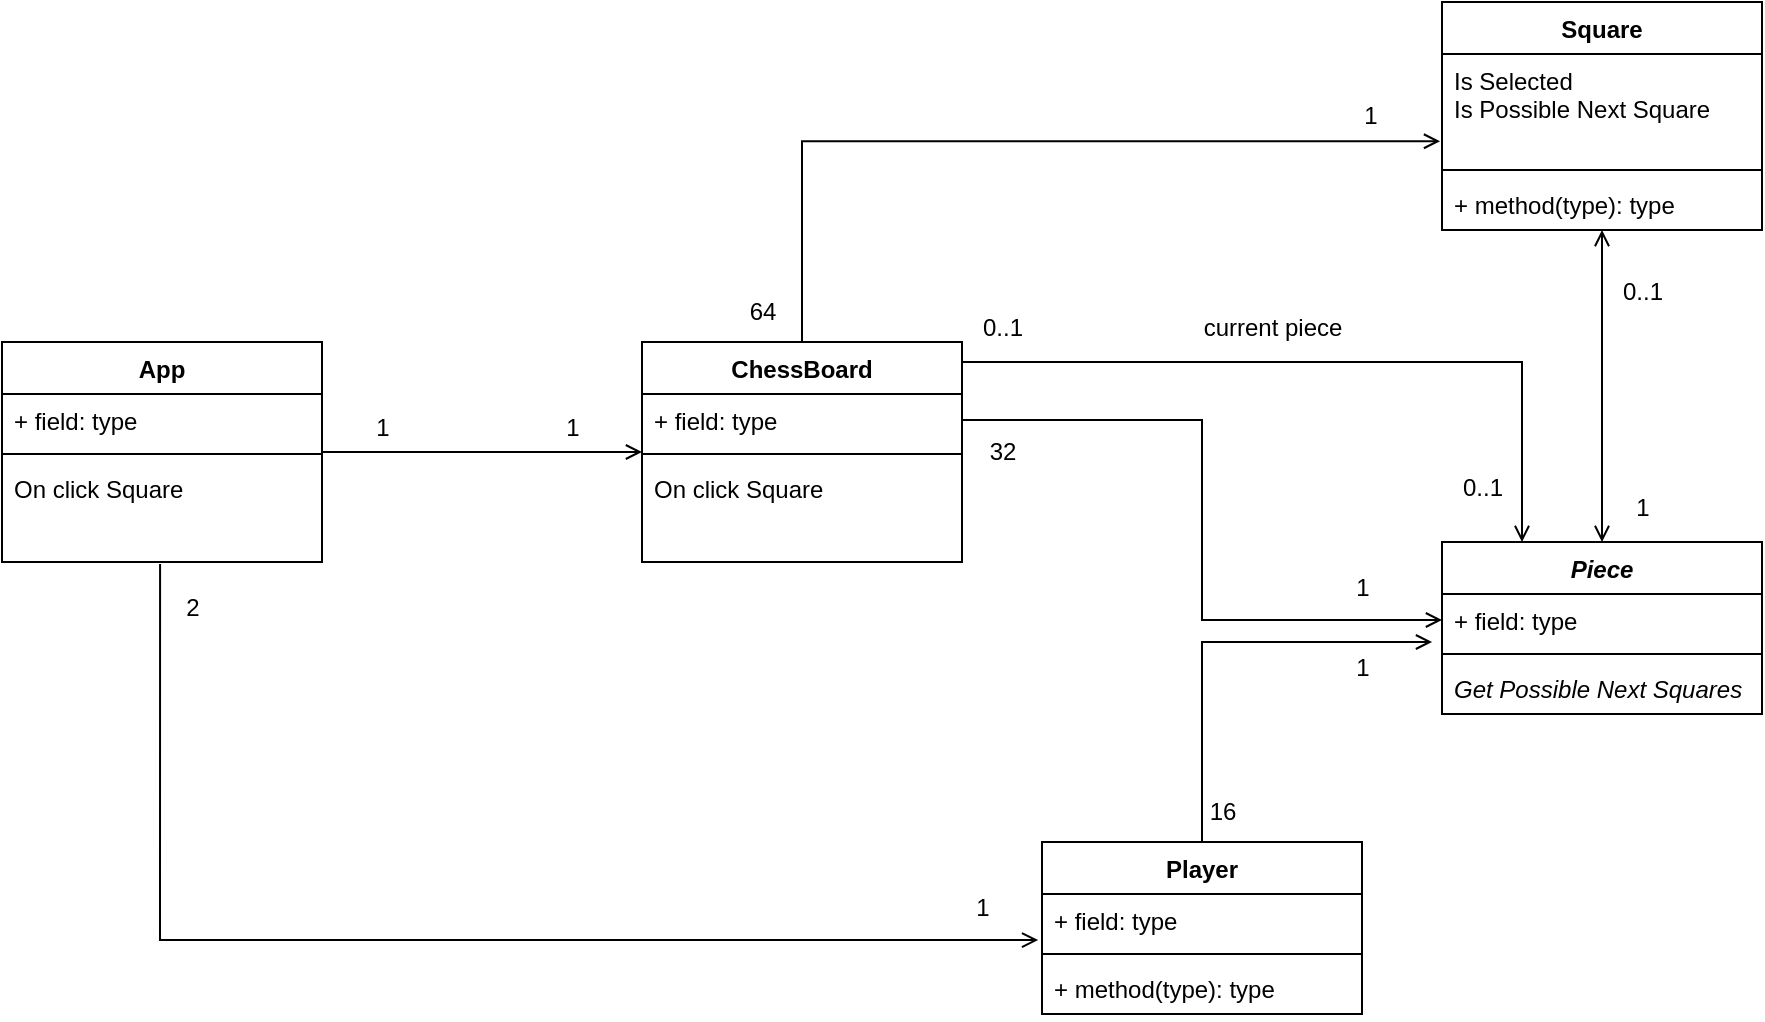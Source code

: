 <mxfile version="22.1.20" type="device">
  <diagram id="C5RBs43oDa-KdzZeNtuy" name="Page-1">
    <mxGraphModel dx="2261" dy="772" grid="1" gridSize="10" guides="1" tooltips="1" connect="1" arrows="1" fold="1" page="1" pageScale="1" pageWidth="827" pageHeight="1169" math="0" shadow="0">
      <root>
        <mxCell id="WIyWlLk6GJQsqaUBKTNV-0" />
        <mxCell id="WIyWlLk6GJQsqaUBKTNV-1" parent="WIyWlLk6GJQsqaUBKTNV-0" />
        <mxCell id="Od-CjgZTnDThgDotF2Tj-32" style="edgeStyle=orthogonalEdgeStyle;rounded=0;orthogonalLoop=1;jettySize=auto;html=1;entryX=0.25;entryY=0;entryDx=0;entryDy=0;endArrow=open;endFill=0;" edge="1" parent="WIyWlLk6GJQsqaUBKTNV-1" source="Od-CjgZTnDThgDotF2Tj-0" target="Od-CjgZTnDThgDotF2Tj-11">
          <mxGeometry relative="1" as="geometry">
            <Array as="points">
              <mxPoint x="490" y="730" />
            </Array>
          </mxGeometry>
        </mxCell>
        <mxCell id="Od-CjgZTnDThgDotF2Tj-0" value="ChessBoard" style="swimlane;fontStyle=1;align=center;verticalAlign=top;childLayout=stackLayout;horizontal=1;startSize=26;horizontalStack=0;resizeParent=1;resizeParentMax=0;resizeLast=0;collapsible=1;marginBottom=0;whiteSpace=wrap;html=1;" vertex="1" parent="WIyWlLk6GJQsqaUBKTNV-1">
          <mxGeometry x="50" y="720" width="160" height="110" as="geometry" />
        </mxCell>
        <mxCell id="Od-CjgZTnDThgDotF2Tj-1" value="+ field: type" style="text;strokeColor=none;fillColor=none;align=left;verticalAlign=top;spacingLeft=4;spacingRight=4;overflow=hidden;rotatable=0;points=[[0,0.5],[1,0.5]];portConstraint=eastwest;whiteSpace=wrap;html=1;" vertex="1" parent="Od-CjgZTnDThgDotF2Tj-0">
          <mxGeometry y="26" width="160" height="26" as="geometry" />
        </mxCell>
        <mxCell id="Od-CjgZTnDThgDotF2Tj-2" value="" style="line;strokeWidth=1;fillColor=none;align=left;verticalAlign=middle;spacingTop=-1;spacingLeft=3;spacingRight=3;rotatable=0;labelPosition=right;points=[];portConstraint=eastwest;strokeColor=inherit;" vertex="1" parent="Od-CjgZTnDThgDotF2Tj-0">
          <mxGeometry y="52" width="160" height="8" as="geometry" />
        </mxCell>
        <mxCell id="Od-CjgZTnDThgDotF2Tj-3" value="On click Square" style="text;strokeColor=none;fillColor=none;align=left;verticalAlign=top;spacingLeft=4;spacingRight=4;overflow=hidden;rotatable=0;points=[[0,0.5],[1,0.5]];portConstraint=eastwest;whiteSpace=wrap;html=1;" vertex="1" parent="Od-CjgZTnDThgDotF2Tj-0">
          <mxGeometry y="60" width="160" height="50" as="geometry" />
        </mxCell>
        <mxCell id="Od-CjgZTnDThgDotF2Tj-29" style="edgeStyle=orthogonalEdgeStyle;rounded=0;orthogonalLoop=1;jettySize=auto;html=1;entryX=0.5;entryY=0;entryDx=0;entryDy=0;endArrow=open;endFill=0;startArrow=open;startFill=0;" edge="1" parent="WIyWlLk6GJQsqaUBKTNV-1" source="Od-CjgZTnDThgDotF2Tj-4" target="Od-CjgZTnDThgDotF2Tj-11">
          <mxGeometry relative="1" as="geometry" />
        </mxCell>
        <mxCell id="Od-CjgZTnDThgDotF2Tj-4" value="Square" style="swimlane;fontStyle=1;align=center;verticalAlign=top;childLayout=stackLayout;horizontal=1;startSize=26;horizontalStack=0;resizeParent=1;resizeParentMax=0;resizeLast=0;collapsible=1;marginBottom=0;whiteSpace=wrap;html=1;" vertex="1" parent="WIyWlLk6GJQsqaUBKTNV-1">
          <mxGeometry x="450" y="550" width="160" height="114" as="geometry" />
        </mxCell>
        <mxCell id="Od-CjgZTnDThgDotF2Tj-5" value="Is Selected&lt;br&gt;Is Possible Next Square" style="text;strokeColor=none;fillColor=none;align=left;verticalAlign=top;spacingLeft=4;spacingRight=4;overflow=hidden;rotatable=0;points=[[0,0.5],[1,0.5]];portConstraint=eastwest;whiteSpace=wrap;html=1;" vertex="1" parent="Od-CjgZTnDThgDotF2Tj-4">
          <mxGeometry y="26" width="160" height="54" as="geometry" />
        </mxCell>
        <mxCell id="Od-CjgZTnDThgDotF2Tj-6" value="" style="line;strokeWidth=1;fillColor=none;align=left;verticalAlign=middle;spacingTop=-1;spacingLeft=3;spacingRight=3;rotatable=0;labelPosition=right;points=[];portConstraint=eastwest;strokeColor=inherit;" vertex="1" parent="Od-CjgZTnDThgDotF2Tj-4">
          <mxGeometry y="80" width="160" height="8" as="geometry" />
        </mxCell>
        <mxCell id="Od-CjgZTnDThgDotF2Tj-7" value="+ method(type): type" style="text;strokeColor=none;fillColor=none;align=left;verticalAlign=top;spacingLeft=4;spacingRight=4;overflow=hidden;rotatable=0;points=[[0,0.5],[1,0.5]];portConstraint=eastwest;whiteSpace=wrap;html=1;" vertex="1" parent="Od-CjgZTnDThgDotF2Tj-4">
          <mxGeometry y="88" width="160" height="26" as="geometry" />
        </mxCell>
        <mxCell id="Od-CjgZTnDThgDotF2Tj-8" style="edgeStyle=orthogonalEdgeStyle;rounded=0;orthogonalLoop=1;jettySize=auto;html=1;entryX=-0.006;entryY=0.808;entryDx=0;entryDy=0;entryPerimeter=0;endArrow=open;endFill=0;" edge="1" parent="WIyWlLk6GJQsqaUBKTNV-1" source="Od-CjgZTnDThgDotF2Tj-0" target="Od-CjgZTnDThgDotF2Tj-5">
          <mxGeometry relative="1" as="geometry" />
        </mxCell>
        <mxCell id="Od-CjgZTnDThgDotF2Tj-9" value="64" style="text;html=1;align=center;verticalAlign=middle;resizable=0;points=[];autosize=1;strokeColor=none;fillColor=none;" vertex="1" parent="WIyWlLk6GJQsqaUBKTNV-1">
          <mxGeometry x="90" y="690" width="40" height="30" as="geometry" />
        </mxCell>
        <mxCell id="Od-CjgZTnDThgDotF2Tj-10" value="1" style="text;html=1;align=center;verticalAlign=middle;resizable=0;points=[];autosize=1;strokeColor=none;fillColor=none;" vertex="1" parent="WIyWlLk6GJQsqaUBKTNV-1">
          <mxGeometry x="399" y="592" width="30" height="30" as="geometry" />
        </mxCell>
        <mxCell id="Od-CjgZTnDThgDotF2Tj-11" value="&lt;i&gt;Piece&lt;/i&gt;" style="swimlane;fontStyle=1;align=center;verticalAlign=top;childLayout=stackLayout;horizontal=1;startSize=26;horizontalStack=0;resizeParent=1;resizeParentMax=0;resizeLast=0;collapsible=1;marginBottom=0;whiteSpace=wrap;html=1;" vertex="1" parent="WIyWlLk6GJQsqaUBKTNV-1">
          <mxGeometry x="450" y="820" width="160" height="86" as="geometry" />
        </mxCell>
        <mxCell id="Od-CjgZTnDThgDotF2Tj-12" value="+ field: type" style="text;strokeColor=none;fillColor=none;align=left;verticalAlign=top;spacingLeft=4;spacingRight=4;overflow=hidden;rotatable=0;points=[[0,0.5],[1,0.5]];portConstraint=eastwest;whiteSpace=wrap;html=1;" vertex="1" parent="Od-CjgZTnDThgDotF2Tj-11">
          <mxGeometry y="26" width="160" height="26" as="geometry" />
        </mxCell>
        <mxCell id="Od-CjgZTnDThgDotF2Tj-13" value="" style="line;strokeWidth=1;fillColor=none;align=left;verticalAlign=middle;spacingTop=-1;spacingLeft=3;spacingRight=3;rotatable=0;labelPosition=right;points=[];portConstraint=eastwest;strokeColor=inherit;" vertex="1" parent="Od-CjgZTnDThgDotF2Tj-11">
          <mxGeometry y="52" width="160" height="8" as="geometry" />
        </mxCell>
        <mxCell id="Od-CjgZTnDThgDotF2Tj-14" value="&lt;i&gt;Get Possible Next Squares&lt;/i&gt;" style="text;strokeColor=none;fillColor=none;align=left;verticalAlign=top;spacingLeft=4;spacingRight=4;overflow=hidden;rotatable=0;points=[[0,0.5],[1,0.5]];portConstraint=eastwest;whiteSpace=wrap;html=1;" vertex="1" parent="Od-CjgZTnDThgDotF2Tj-11">
          <mxGeometry y="60" width="160" height="26" as="geometry" />
        </mxCell>
        <mxCell id="Od-CjgZTnDThgDotF2Tj-16" style="edgeStyle=orthogonalEdgeStyle;rounded=0;orthogonalLoop=1;jettySize=auto;html=1;entryX=0;entryY=0.5;entryDx=0;entryDy=0;endArrow=open;endFill=0;" edge="1" parent="WIyWlLk6GJQsqaUBKTNV-1" source="Od-CjgZTnDThgDotF2Tj-1" target="Od-CjgZTnDThgDotF2Tj-12">
          <mxGeometry relative="1" as="geometry" />
        </mxCell>
        <mxCell id="Od-CjgZTnDThgDotF2Tj-17" value="32" style="text;html=1;align=center;verticalAlign=middle;resizable=0;points=[];autosize=1;strokeColor=none;fillColor=none;" vertex="1" parent="WIyWlLk6GJQsqaUBKTNV-1">
          <mxGeometry x="210" y="760" width="40" height="30" as="geometry" />
        </mxCell>
        <mxCell id="Od-CjgZTnDThgDotF2Tj-18" value="1" style="text;html=1;align=center;verticalAlign=middle;resizable=0;points=[];autosize=1;strokeColor=none;fillColor=none;" vertex="1" parent="WIyWlLk6GJQsqaUBKTNV-1">
          <mxGeometry x="395" y="828" width="30" height="30" as="geometry" />
        </mxCell>
        <mxCell id="Od-CjgZTnDThgDotF2Tj-19" value="Player" style="swimlane;fontStyle=1;align=center;verticalAlign=top;childLayout=stackLayout;horizontal=1;startSize=26;horizontalStack=0;resizeParent=1;resizeParentMax=0;resizeLast=0;collapsible=1;marginBottom=0;whiteSpace=wrap;html=1;" vertex="1" parent="WIyWlLk6GJQsqaUBKTNV-1">
          <mxGeometry x="250" y="970" width="160" height="86" as="geometry" />
        </mxCell>
        <mxCell id="Od-CjgZTnDThgDotF2Tj-20" value="+ field: type" style="text;strokeColor=none;fillColor=none;align=left;verticalAlign=top;spacingLeft=4;spacingRight=4;overflow=hidden;rotatable=0;points=[[0,0.5],[1,0.5]];portConstraint=eastwest;whiteSpace=wrap;html=1;" vertex="1" parent="Od-CjgZTnDThgDotF2Tj-19">
          <mxGeometry y="26" width="160" height="26" as="geometry" />
        </mxCell>
        <mxCell id="Od-CjgZTnDThgDotF2Tj-21" value="" style="line;strokeWidth=1;fillColor=none;align=left;verticalAlign=middle;spacingTop=-1;spacingLeft=3;spacingRight=3;rotatable=0;labelPosition=right;points=[];portConstraint=eastwest;strokeColor=inherit;" vertex="1" parent="Od-CjgZTnDThgDotF2Tj-19">
          <mxGeometry y="52" width="160" height="8" as="geometry" />
        </mxCell>
        <mxCell id="Od-CjgZTnDThgDotF2Tj-22" value="+ method(type): type" style="text;strokeColor=none;fillColor=none;align=left;verticalAlign=top;spacingLeft=4;spacingRight=4;overflow=hidden;rotatable=0;points=[[0,0.5],[1,0.5]];portConstraint=eastwest;whiteSpace=wrap;html=1;" vertex="1" parent="Od-CjgZTnDThgDotF2Tj-19">
          <mxGeometry y="60" width="160" height="26" as="geometry" />
        </mxCell>
        <mxCell id="Od-CjgZTnDThgDotF2Tj-23" style="edgeStyle=orthogonalEdgeStyle;rounded=0;orthogonalLoop=1;jettySize=auto;html=1;entryX=-0.012;entryY=0.885;entryDx=0;entryDy=0;entryPerimeter=0;endArrow=open;endFill=0;exitX=0.494;exitY=1.02;exitDx=0;exitDy=0;exitPerimeter=0;" edge="1" parent="WIyWlLk6GJQsqaUBKTNV-1" source="Od-CjgZTnDThgDotF2Tj-39" target="Od-CjgZTnDThgDotF2Tj-20">
          <mxGeometry relative="1" as="geometry" />
        </mxCell>
        <mxCell id="Od-CjgZTnDThgDotF2Tj-24" value="2" style="text;html=1;align=center;verticalAlign=middle;resizable=0;points=[];autosize=1;strokeColor=none;fillColor=none;" vertex="1" parent="WIyWlLk6GJQsqaUBKTNV-1">
          <mxGeometry x="-190" y="838" width="30" height="30" as="geometry" />
        </mxCell>
        <mxCell id="Od-CjgZTnDThgDotF2Tj-25" value="1" style="text;html=1;align=center;verticalAlign=middle;resizable=0;points=[];autosize=1;strokeColor=none;fillColor=none;" vertex="1" parent="WIyWlLk6GJQsqaUBKTNV-1">
          <mxGeometry x="205" y="988" width="30" height="30" as="geometry" />
        </mxCell>
        <mxCell id="Od-CjgZTnDThgDotF2Tj-26" style="edgeStyle=orthogonalEdgeStyle;rounded=0;orthogonalLoop=1;jettySize=auto;html=1;entryX=-0.031;entryY=0.923;entryDx=0;entryDy=0;entryPerimeter=0;endArrow=open;endFill=0;" edge="1" parent="WIyWlLk6GJQsqaUBKTNV-1" source="Od-CjgZTnDThgDotF2Tj-19" target="Od-CjgZTnDThgDotF2Tj-12">
          <mxGeometry relative="1" as="geometry" />
        </mxCell>
        <mxCell id="Od-CjgZTnDThgDotF2Tj-27" value="16" style="text;html=1;align=center;verticalAlign=middle;resizable=0;points=[];autosize=1;strokeColor=none;fillColor=none;" vertex="1" parent="WIyWlLk6GJQsqaUBKTNV-1">
          <mxGeometry x="320" y="940" width="40" height="30" as="geometry" />
        </mxCell>
        <mxCell id="Od-CjgZTnDThgDotF2Tj-28" value="1" style="text;html=1;align=center;verticalAlign=middle;resizable=0;points=[];autosize=1;strokeColor=none;fillColor=none;" vertex="1" parent="WIyWlLk6GJQsqaUBKTNV-1">
          <mxGeometry x="395" y="868" width="30" height="30" as="geometry" />
        </mxCell>
        <mxCell id="Od-CjgZTnDThgDotF2Tj-30" value="0..1" style="text;html=1;align=center;verticalAlign=middle;resizable=0;points=[];autosize=1;strokeColor=none;fillColor=none;" vertex="1" parent="WIyWlLk6GJQsqaUBKTNV-1">
          <mxGeometry x="530" y="680" width="40" height="30" as="geometry" />
        </mxCell>
        <mxCell id="Od-CjgZTnDThgDotF2Tj-31" value="1" style="text;html=1;align=center;verticalAlign=middle;resizable=0;points=[];autosize=1;strokeColor=none;fillColor=none;" vertex="1" parent="WIyWlLk6GJQsqaUBKTNV-1">
          <mxGeometry x="535" y="788" width="30" height="30" as="geometry" />
        </mxCell>
        <mxCell id="Od-CjgZTnDThgDotF2Tj-33" value="0..1" style="text;html=1;align=center;verticalAlign=middle;resizable=0;points=[];autosize=1;strokeColor=none;fillColor=none;" vertex="1" parent="WIyWlLk6GJQsqaUBKTNV-1">
          <mxGeometry x="210" y="698" width="40" height="30" as="geometry" />
        </mxCell>
        <mxCell id="Od-CjgZTnDThgDotF2Tj-34" value="0..1" style="text;html=1;align=center;verticalAlign=middle;resizable=0;points=[];autosize=1;strokeColor=none;fillColor=none;" vertex="1" parent="WIyWlLk6GJQsqaUBKTNV-1">
          <mxGeometry x="450" y="778" width="40" height="30" as="geometry" />
        </mxCell>
        <mxCell id="Od-CjgZTnDThgDotF2Tj-35" value="current piece" style="text;html=1;align=center;verticalAlign=middle;resizable=0;points=[];autosize=1;strokeColor=none;fillColor=none;" vertex="1" parent="WIyWlLk6GJQsqaUBKTNV-1">
          <mxGeometry x="320" y="698" width="90" height="30" as="geometry" />
        </mxCell>
        <mxCell id="Od-CjgZTnDThgDotF2Tj-36" value="App" style="swimlane;fontStyle=1;align=center;verticalAlign=top;childLayout=stackLayout;horizontal=1;startSize=26;horizontalStack=0;resizeParent=1;resizeParentMax=0;resizeLast=0;collapsible=1;marginBottom=0;whiteSpace=wrap;html=1;" vertex="1" parent="WIyWlLk6GJQsqaUBKTNV-1">
          <mxGeometry x="-270" y="720" width="160" height="110" as="geometry" />
        </mxCell>
        <mxCell id="Od-CjgZTnDThgDotF2Tj-37" value="+ field: type" style="text;strokeColor=none;fillColor=none;align=left;verticalAlign=top;spacingLeft=4;spacingRight=4;overflow=hidden;rotatable=0;points=[[0,0.5],[1,0.5]];portConstraint=eastwest;whiteSpace=wrap;html=1;" vertex="1" parent="Od-CjgZTnDThgDotF2Tj-36">
          <mxGeometry y="26" width="160" height="26" as="geometry" />
        </mxCell>
        <mxCell id="Od-CjgZTnDThgDotF2Tj-38" value="" style="line;strokeWidth=1;fillColor=none;align=left;verticalAlign=middle;spacingTop=-1;spacingLeft=3;spacingRight=3;rotatable=0;labelPosition=right;points=[];portConstraint=eastwest;strokeColor=inherit;" vertex="1" parent="Od-CjgZTnDThgDotF2Tj-36">
          <mxGeometry y="52" width="160" height="8" as="geometry" />
        </mxCell>
        <mxCell id="Od-CjgZTnDThgDotF2Tj-39" value="On click Square" style="text;strokeColor=none;fillColor=none;align=left;verticalAlign=top;spacingLeft=4;spacingRight=4;overflow=hidden;rotatable=0;points=[[0,0.5],[1,0.5]];portConstraint=eastwest;whiteSpace=wrap;html=1;" vertex="1" parent="Od-CjgZTnDThgDotF2Tj-36">
          <mxGeometry y="60" width="160" height="50" as="geometry" />
        </mxCell>
        <mxCell id="Od-CjgZTnDThgDotF2Tj-40" style="edgeStyle=orthogonalEdgeStyle;rounded=0;orthogonalLoop=1;jettySize=auto;html=1;entryX=0;entryY=0.375;entryDx=0;entryDy=0;entryPerimeter=0;endArrow=open;endFill=0;" edge="1" parent="WIyWlLk6GJQsqaUBKTNV-1" source="Od-CjgZTnDThgDotF2Tj-36" target="Od-CjgZTnDThgDotF2Tj-2">
          <mxGeometry relative="1" as="geometry" />
        </mxCell>
        <mxCell id="Od-CjgZTnDThgDotF2Tj-41" value="1" style="text;html=1;align=center;verticalAlign=middle;resizable=0;points=[];autosize=1;strokeColor=none;fillColor=none;" vertex="1" parent="WIyWlLk6GJQsqaUBKTNV-1">
          <mxGeometry x="-95" y="748" width="30" height="30" as="geometry" />
        </mxCell>
        <mxCell id="Od-CjgZTnDThgDotF2Tj-42" value="1" style="text;html=1;align=center;verticalAlign=middle;resizable=0;points=[];autosize=1;strokeColor=none;fillColor=none;" vertex="1" parent="WIyWlLk6GJQsqaUBKTNV-1">
          <mxGeometry y="748" width="30" height="30" as="geometry" />
        </mxCell>
      </root>
    </mxGraphModel>
  </diagram>
</mxfile>
